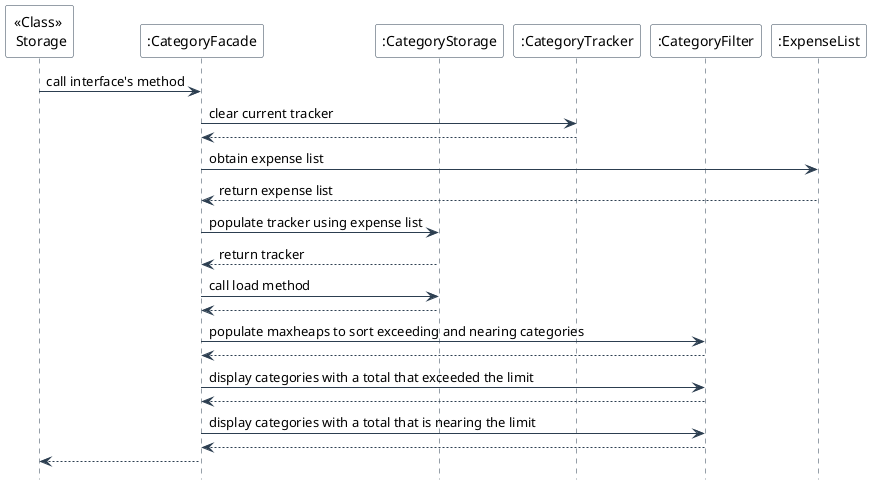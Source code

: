 @startuml
skinparam backgroundColor #FFFFFF
skinparam sequence {
    ArrowColor #2C3E50
    LifeLineBorderColor #2C3E50
    ParticipantBorderColor #2C3E50
    ParticipantBackgroundColor #FFFFFF
}
hide footbox

participant "<<Class>> \n Storage" as S
participant ":CategoryFacade" as CF
participant ":CategoryStorage" as CS
participant ":CategoryTracker" as CT
participant ":CategoryFilter" as CFilt
participant ":ExpenseList" as EL

S -> CF: call interface's method
CF -> CT: clear current tracker
CT --> CF:
CF -> EL: obtain expense list
EL --> CF: return expense list
CF -> CS: populate tracker using expense list
CS --> CF: return tracker
CF -> CS: call load method
CS --> CF:
CF -> CFilt: populate maxheaps to sort exceeding and nearing categories
CFilt --> CF:
CF -> CFilt: display categories with a total that exceeded the limit
CFilt --> CF:
CF -> CFilt: display categories with a total that is nearing the limit
CFilt --> CF:
CF --> S:

@enduml
